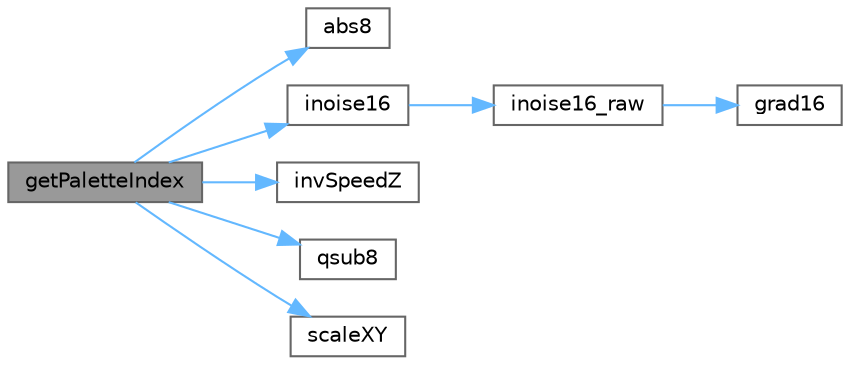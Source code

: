 digraph "getPaletteIndex"
{
 // INTERACTIVE_SVG=YES
 // LATEX_PDF_SIZE
  bgcolor="transparent";
  edge [fontname=Helvetica,fontsize=10,labelfontname=Helvetica,labelfontsize=10];
  node [fontname=Helvetica,fontsize=10,shape=box,height=0.2,width=0.4];
  rankdir="LR";
  Node1 [id="Node000001",label="getPaletteIndex",height=0.2,width=0.4,color="gray40", fillcolor="grey60", style="filled", fontcolor="black",tooltip=" "];
  Node1 -> Node2 [id="edge1_Node000001_Node000002",color="steelblue1",style="solid",tooltip=" "];
  Node2 [id="Node000002",label="abs8",height=0.2,width=0.4,color="grey40", fillcolor="white", style="filled",URL="$d5/d98/group___math_ga162169ac0c2d1f3d01eaff8f32e1b415.html#ga162169ac0c2d1f3d01eaff8f32e1b415",tooltip="Take the absolute value of a signed 8-bit uint8_t."];
  Node1 -> Node3 [id="edge2_Node000001_Node000003",color="steelblue1",style="solid",tooltip=" "];
  Node3 [id="Node000003",label="inoise16",height=0.2,width=0.4,color="grey40", fillcolor="white", style="filled",URL="$d8/df9/group___noise_generation_ga46e9de1842d8977b77bee089d0f3b25c.html#ga46e9de1842d8977b77bee089d0f3b25c",tooltip="16-bit, fixed point implementation of Perlin's noise."];
  Node3 -> Node4 [id="edge3_Node000003_Node000004",color="steelblue1",style="solid",tooltip=" "];
  Node4 [id="Node000004",label="inoise16_raw",height=0.2,width=0.4,color="grey40", fillcolor="white", style="filled",URL="$d8/df9/group___noise_generation_ga810bdc406dcf8fd5b7add9041aa18abd.html#ga810bdc406dcf8fd5b7add9041aa18abd",tooltip="16-bit, fixed point implementation of Perlin's noise without scaling."];
  Node4 -> Node5 [id="edge4_Node000004_Node000005",color="steelblue1",style="solid",tooltip=" "];
  Node5 [id="Node000005",label="grad16",height=0.2,width=0.4,color="grey40", fillcolor="white", style="filled",URL="$d6/de8/noise_8cpp_a24cd7f7232e48b10b8bba34614a168b5.html#a24cd7f7232e48b10b8bba34614a168b5",tooltip=" "];
  Node1 -> Node6 [id="edge5_Node000001_Node000006",color="steelblue1",style="solid",tooltip=" "];
  Node6 [id="Node000006",label="invSpeedZ",height=0.2,width=0.4,color="grey40", fillcolor="white", style="filled",URL="$d8/dd0/_fire_cylinder_8h_acf92319b80354b342e7347b4187d8e16.html#acf92319b80354b342e7347b4187d8e16",tooltip=" "];
  Node1 -> Node7 [id="edge6_Node000001_Node000007",color="steelblue1",style="solid",tooltip=" "];
  Node7 [id="Node000007",label="qsub8",height=0.2,width=0.4,color="grey40", fillcolor="white", style="filled",URL="$d5/d98/group___math_gae261576a4c8155d6c0ba8615b2d2ecb3.html#gae261576a4c8155d6c0ba8615b2d2ecb3",tooltip="Subtract one byte from another, saturating at 0x00."];
  Node1 -> Node8 [id="edge7_Node000001_Node000008",color="steelblue1",style="solid",tooltip=" "];
  Node8 [id="Node000008",label="scaleXY",height=0.2,width=0.4,color="grey40", fillcolor="white", style="filled",URL="$d8/dd0/_fire_cylinder_8h_a7b4981b519c086f0e47af6cb0e151437.html#a7b4981b519c086f0e47af6cb0e151437",tooltip=" "];
}
